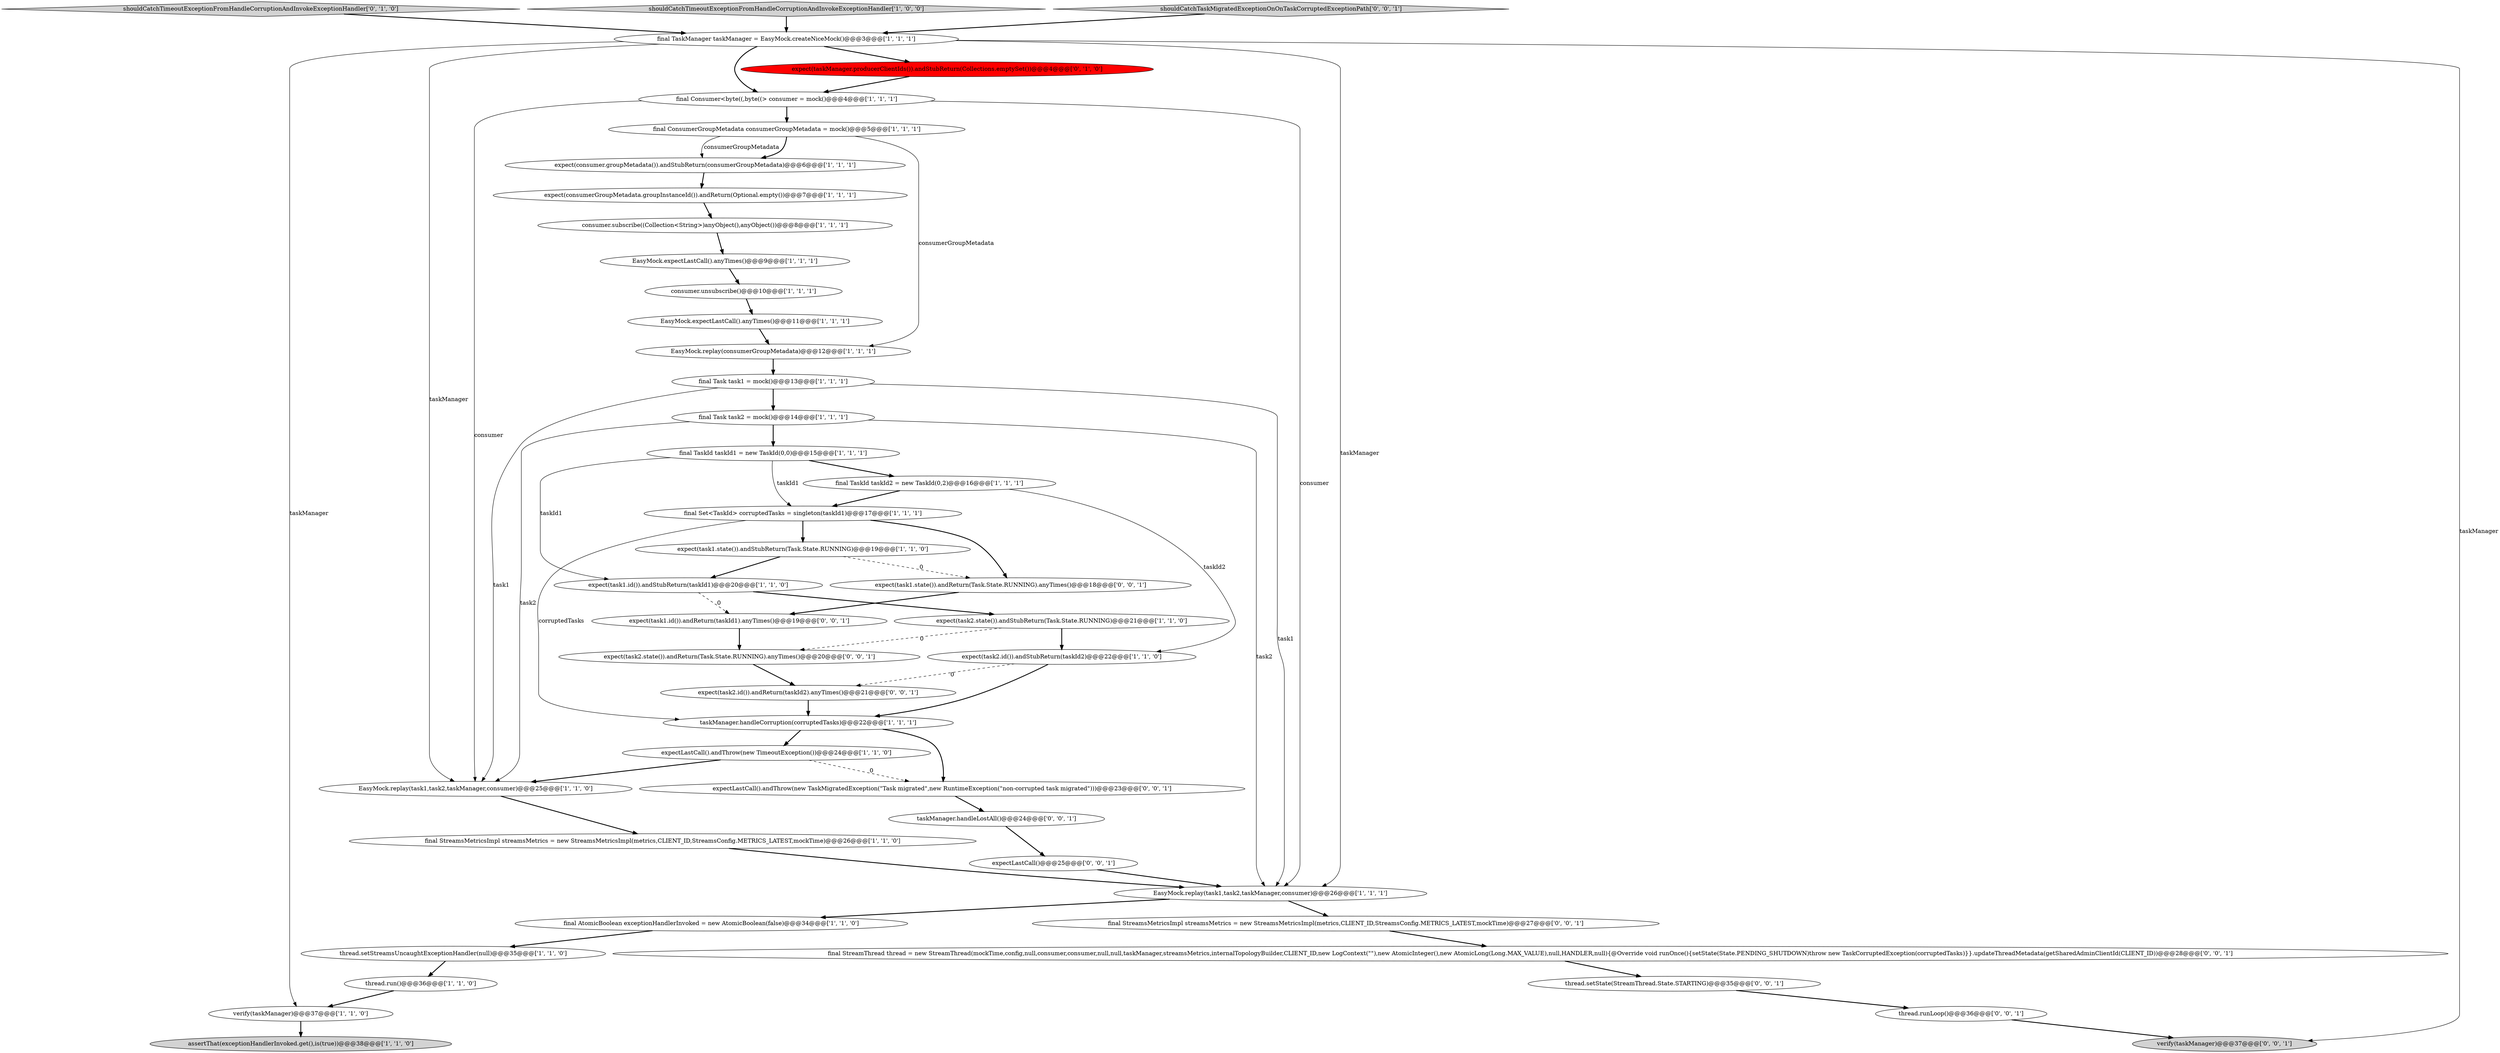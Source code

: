 digraph {
1 [style = filled, label = "final Task task2 = mock()@@@14@@@['1', '1', '1']", fillcolor = white, shape = ellipse image = "AAA0AAABBB1BBB"];
44 [style = filled, label = "thread.setState(StreamThread.State.STARTING)@@@35@@@['0', '0', '1']", fillcolor = white, shape = ellipse image = "AAA0AAABBB3BBB"];
28 [style = filled, label = "expect(consumerGroupMetadata.groupInstanceId()).andReturn(Optional.empty())@@@7@@@['1', '1', '1']", fillcolor = white, shape = ellipse image = "AAA0AAABBB1BBB"];
23 [style = filled, label = "assertThat(exceptionHandlerInvoked.get(),is(true))@@@38@@@['1', '1', '0']", fillcolor = lightgray, shape = ellipse image = "AAA0AAABBB1BBB"];
38 [style = filled, label = "final StreamThread thread = new StreamThread(mockTime,config,null,consumer,consumer,null,null,taskManager,streamsMetrics,internalTopologyBuilder,CLIENT_ID,new LogContext(\"\"),new AtomicInteger(),new AtomicLong(Long.MAX_VALUE),null,HANDLER,null){@Override void runOnce(){setState(State.PENDING_SHUTDOWN)throw new TaskCorruptedException(corruptedTasks)}}.updateThreadMetadata(getSharedAdminClientId(CLIENT_ID))@@@28@@@['0', '0', '1']", fillcolor = white, shape = ellipse image = "AAA0AAABBB3BBB"];
24 [style = filled, label = "taskManager.handleCorruption(corruptedTasks)@@@22@@@['1', '1', '1']", fillcolor = white, shape = ellipse image = "AAA0AAABBB1BBB"];
30 [style = filled, label = "expect(taskManager.producerClientIds()).andStubReturn(Collections.emptySet())@@@4@@@['0', '1', '0']", fillcolor = red, shape = ellipse image = "AAA1AAABBB2BBB"];
32 [style = filled, label = "expect(task1.state()).andReturn(Task.State.RUNNING).anyTimes()@@@18@@@['0', '0', '1']", fillcolor = white, shape = ellipse image = "AAA0AAABBB3BBB"];
13 [style = filled, label = "EasyMock.replay(task1,task2,taskManager,consumer)@@@26@@@['1', '1', '1']", fillcolor = white, shape = ellipse image = "AAA0AAABBB1BBB"];
43 [style = filled, label = "taskManager.handleLostAll()@@@24@@@['0', '0', '1']", fillcolor = white, shape = ellipse image = "AAA0AAABBB3BBB"];
4 [style = filled, label = "final ConsumerGroupMetadata consumerGroupMetadata = mock()@@@5@@@['1', '1', '1']", fillcolor = white, shape = ellipse image = "AAA0AAABBB1BBB"];
33 [style = filled, label = "expectLastCall()@@@25@@@['0', '0', '1']", fillcolor = white, shape = ellipse image = "AAA0AAABBB3BBB"];
19 [style = filled, label = "final TaskManager taskManager = EasyMock.createNiceMock()@@@3@@@['1', '1', '1']", fillcolor = white, shape = ellipse image = "AAA0AAABBB1BBB"];
14 [style = filled, label = "verify(taskManager)@@@37@@@['1', '1', '0']", fillcolor = white, shape = ellipse image = "AAA0AAABBB1BBB"];
31 [style = filled, label = "shouldCatchTimeoutExceptionFromHandleCorruptionAndInvokeExceptionHandler['0', '1', '0']", fillcolor = lightgray, shape = diamond image = "AAA0AAABBB2BBB"];
16 [style = filled, label = "final Consumer<byte((,byte((> consumer = mock()@@@4@@@['1', '1', '1']", fillcolor = white, shape = ellipse image = "AAA0AAABBB1BBB"];
21 [style = filled, label = "consumer.unsubscribe()@@@10@@@['1', '1', '1']", fillcolor = white, shape = ellipse image = "AAA0AAABBB1BBB"];
8 [style = filled, label = "expect(task2.state()).andStubReturn(Task.State.RUNNING)@@@21@@@['1', '1', '0']", fillcolor = white, shape = ellipse image = "AAA0AAABBB1BBB"];
7 [style = filled, label = "thread.setStreamsUncaughtExceptionHandler(null)@@@35@@@['1', '1', '0']", fillcolor = white, shape = ellipse image = "AAA0AAABBB1BBB"];
12 [style = filled, label = "EasyMock.replay(task1,task2,taskManager,consumer)@@@25@@@['1', '1', '0']", fillcolor = white, shape = ellipse image = "AAA0AAABBB1BBB"];
17 [style = filled, label = "expect(consumer.groupMetadata()).andStubReturn(consumerGroupMetadata)@@@6@@@['1', '1', '1']", fillcolor = white, shape = ellipse image = "AAA0AAABBB1BBB"];
18 [style = filled, label = "expect(task2.id()).andStubReturn(taskId2)@@@22@@@['1', '1', '0']", fillcolor = white, shape = ellipse image = "AAA0AAABBB1BBB"];
40 [style = filled, label = "expect(task2.id()).andReturn(taskId2).anyTimes()@@@21@@@['0', '0', '1']", fillcolor = white, shape = ellipse image = "AAA0AAABBB3BBB"];
0 [style = filled, label = "expect(task1.state()).andStubReturn(Task.State.RUNNING)@@@19@@@['1', '1', '0']", fillcolor = white, shape = ellipse image = "AAA0AAABBB1BBB"];
20 [style = filled, label = "EasyMock.expectLastCall().anyTimes()@@@9@@@['1', '1', '1']", fillcolor = white, shape = ellipse image = "AAA0AAABBB1BBB"];
29 [style = filled, label = "shouldCatchTimeoutExceptionFromHandleCorruptionAndInvokeExceptionHandler['1', '0', '0']", fillcolor = lightgray, shape = diamond image = "AAA0AAABBB1BBB"];
35 [style = filled, label = "expect(task1.id()).andReturn(taskId1).anyTimes()@@@19@@@['0', '0', '1']", fillcolor = white, shape = ellipse image = "AAA0AAABBB3BBB"];
26 [style = filled, label = "final Task task1 = mock()@@@13@@@['1', '1', '1']", fillcolor = white, shape = ellipse image = "AAA0AAABBB1BBB"];
5 [style = filled, label = "final TaskId taskId1 = new TaskId(0,0)@@@15@@@['1', '1', '1']", fillcolor = white, shape = ellipse image = "AAA0AAABBB1BBB"];
10 [style = filled, label = "consumer.subscribe((Collection<String>)anyObject(),anyObject())@@@8@@@['1', '1', '1']", fillcolor = white, shape = ellipse image = "AAA0AAABBB1BBB"];
27 [style = filled, label = "expect(task1.id()).andStubReturn(taskId1)@@@20@@@['1', '1', '0']", fillcolor = white, shape = ellipse image = "AAA0AAABBB1BBB"];
37 [style = filled, label = "verify(taskManager)@@@37@@@['0', '0', '1']", fillcolor = lightgray, shape = ellipse image = "AAA0AAABBB3BBB"];
25 [style = filled, label = "EasyMock.expectLastCall().anyTimes()@@@11@@@['1', '1', '1']", fillcolor = white, shape = ellipse image = "AAA0AAABBB1BBB"];
2 [style = filled, label = "final TaskId taskId2 = new TaskId(0,2)@@@16@@@['1', '1', '1']", fillcolor = white, shape = ellipse image = "AAA0AAABBB1BBB"];
6 [style = filled, label = "thread.run()@@@36@@@['1', '1', '0']", fillcolor = white, shape = ellipse image = "AAA0AAABBB1BBB"];
42 [style = filled, label = "shouldCatchTaskMigratedExceptionOnOnTaskCorruptedExceptionPath['0', '0', '1']", fillcolor = lightgray, shape = diamond image = "AAA0AAABBB3BBB"];
3 [style = filled, label = "final StreamsMetricsImpl streamsMetrics = new StreamsMetricsImpl(metrics,CLIENT_ID,StreamsConfig.METRICS_LATEST,mockTime)@@@26@@@['1', '1', '0']", fillcolor = white, shape = ellipse image = "AAA0AAABBB1BBB"];
34 [style = filled, label = "thread.runLoop()@@@36@@@['0', '0', '1']", fillcolor = white, shape = ellipse image = "AAA0AAABBB3BBB"];
9 [style = filled, label = "expectLastCall().andThrow(new TimeoutException())@@@24@@@['1', '1', '0']", fillcolor = white, shape = ellipse image = "AAA0AAABBB1BBB"];
15 [style = filled, label = "final AtomicBoolean exceptionHandlerInvoked = new AtomicBoolean(false)@@@34@@@['1', '1', '0']", fillcolor = white, shape = ellipse image = "AAA0AAABBB1BBB"];
22 [style = filled, label = "final Set<TaskId> corruptedTasks = singleton(taskId1)@@@17@@@['1', '1', '1']", fillcolor = white, shape = ellipse image = "AAA0AAABBB1BBB"];
36 [style = filled, label = "final StreamsMetricsImpl streamsMetrics = new StreamsMetricsImpl(metrics,CLIENT_ID,StreamsConfig.METRICS_LATEST,mockTime)@@@27@@@['0', '0', '1']", fillcolor = white, shape = ellipse image = "AAA0AAABBB3BBB"];
11 [style = filled, label = "EasyMock.replay(consumerGroupMetadata)@@@12@@@['1', '1', '1']", fillcolor = white, shape = ellipse image = "AAA0AAABBB1BBB"];
39 [style = filled, label = "expect(task2.state()).andReturn(Task.State.RUNNING).anyTimes()@@@20@@@['0', '0', '1']", fillcolor = white, shape = ellipse image = "AAA0AAABBB3BBB"];
41 [style = filled, label = "expectLastCall().andThrow(new TaskMigratedException(\"Task migrated\",new RuntimeException(\"non-corrupted task migrated\")))@@@23@@@['0', '0', '1']", fillcolor = white, shape = ellipse image = "AAA0AAABBB3BBB"];
1->5 [style = bold, label=""];
32->35 [style = bold, label=""];
18->40 [style = dashed, label="0"];
5->27 [style = solid, label="taskId1"];
10->20 [style = bold, label=""];
18->24 [style = bold, label=""];
1->13 [style = solid, label="task2"];
4->17 [style = bold, label=""];
28->10 [style = bold, label=""];
15->7 [style = bold, label=""];
38->44 [style = bold, label=""];
0->27 [style = bold, label=""];
8->18 [style = bold, label=""];
26->1 [style = bold, label=""];
0->32 [style = dashed, label="0"];
35->39 [style = bold, label=""];
22->32 [style = bold, label=""];
22->24 [style = solid, label="corruptedTasks"];
5->22 [style = solid, label="taskId1"];
21->25 [style = bold, label=""];
4->17 [style = solid, label="consumerGroupMetadata"];
16->13 [style = solid, label="consumer"];
26->13 [style = solid, label="task1"];
33->13 [style = bold, label=""];
2->18 [style = solid, label="taskId2"];
24->41 [style = bold, label=""];
4->11 [style = solid, label="consumerGroupMetadata"];
19->16 [style = bold, label=""];
26->12 [style = solid, label="task1"];
20->21 [style = bold, label=""];
6->14 [style = bold, label=""];
19->14 [style = solid, label="taskManager"];
5->2 [style = bold, label=""];
17->28 [style = bold, label=""];
27->35 [style = dashed, label="0"];
22->0 [style = bold, label=""];
29->19 [style = bold, label=""];
14->23 [style = bold, label=""];
34->37 [style = bold, label=""];
25->11 [style = bold, label=""];
19->13 [style = solid, label="taskManager"];
39->40 [style = bold, label=""];
8->39 [style = dashed, label="0"];
13->36 [style = bold, label=""];
7->6 [style = bold, label=""];
44->34 [style = bold, label=""];
3->13 [style = bold, label=""];
43->33 [style = bold, label=""];
40->24 [style = bold, label=""];
1->12 [style = solid, label="task2"];
19->12 [style = solid, label="taskManager"];
9->41 [style = dashed, label="0"];
12->3 [style = bold, label=""];
9->12 [style = bold, label=""];
13->15 [style = bold, label=""];
36->38 [style = bold, label=""];
16->12 [style = solid, label="consumer"];
16->4 [style = bold, label=""];
2->22 [style = bold, label=""];
30->16 [style = bold, label=""];
41->43 [style = bold, label=""];
27->8 [style = bold, label=""];
31->19 [style = bold, label=""];
19->37 [style = solid, label="taskManager"];
24->9 [style = bold, label=""];
42->19 [style = bold, label=""];
11->26 [style = bold, label=""];
19->30 [style = bold, label=""];
}
